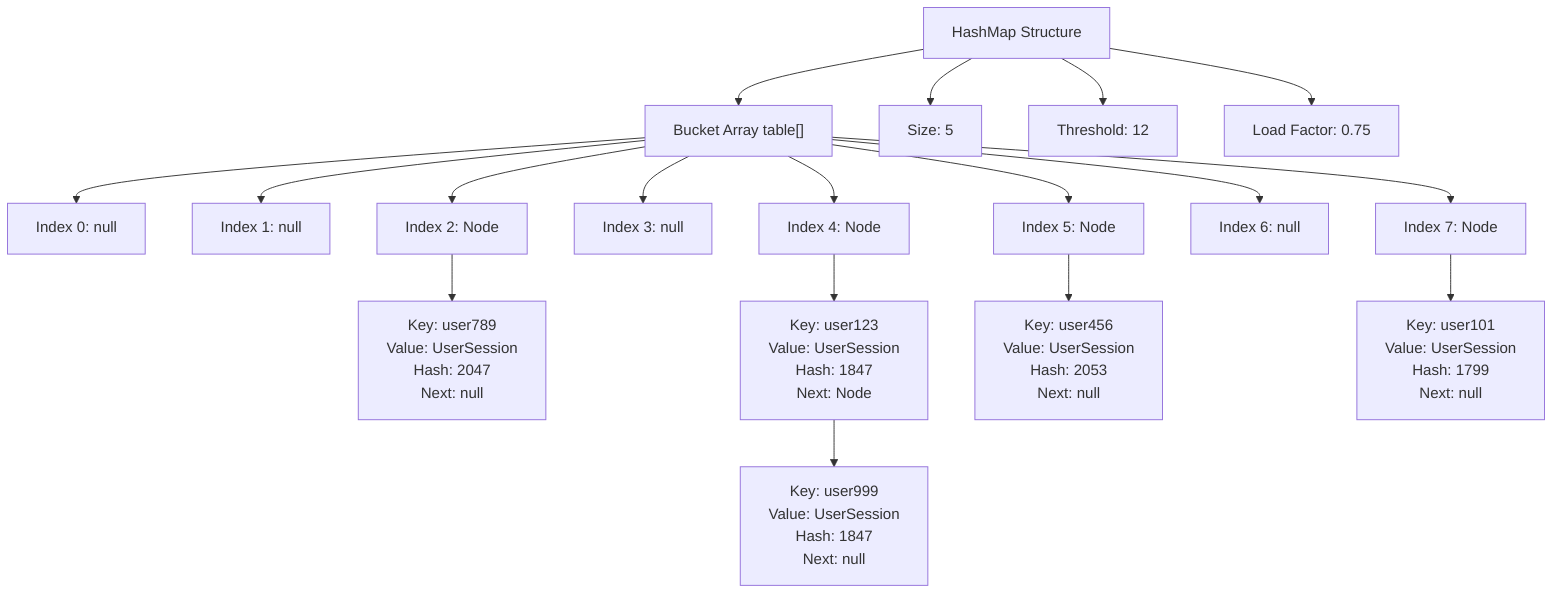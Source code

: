graph TD
    A[HashMap Structure] --> B["Bucket Array table[]"]
    A --> C[Size: 5]
    A --> D[Threshold: 12]
    A --> E[Load Factor: 0.75]

    B --> F[Index 0: null]
    B --> G[Index 1: null]
    B --> H[Index 2: Node]
    B --> I[Index 3: null]
    B --> J[Index 4: Node]
    B --> K[Index 5: Node]
    B --> L[Index 6: null]
    B --> M[Index 7: Node]

    H --> H1[Key: user789<br/>Value: UserSession<br/>Hash: 2047<br/>Next: null]

    J --> J1[Key: user123<br/>Value: UserSession<br/>Hash: 1847<br/>Next: Node]
    J1 --> J2[Key: user999<br/>Value: UserSession<br/>Hash: 1847<br/>Next: null]

    K --> K1[Key: user456<br/>Value: UserSession<br/>Hash: 2053<br/>Next: null]

    M --> M1[Key: user101<br/>Value: UserSession<br/>Hash: 1799<br/>Next: null]
